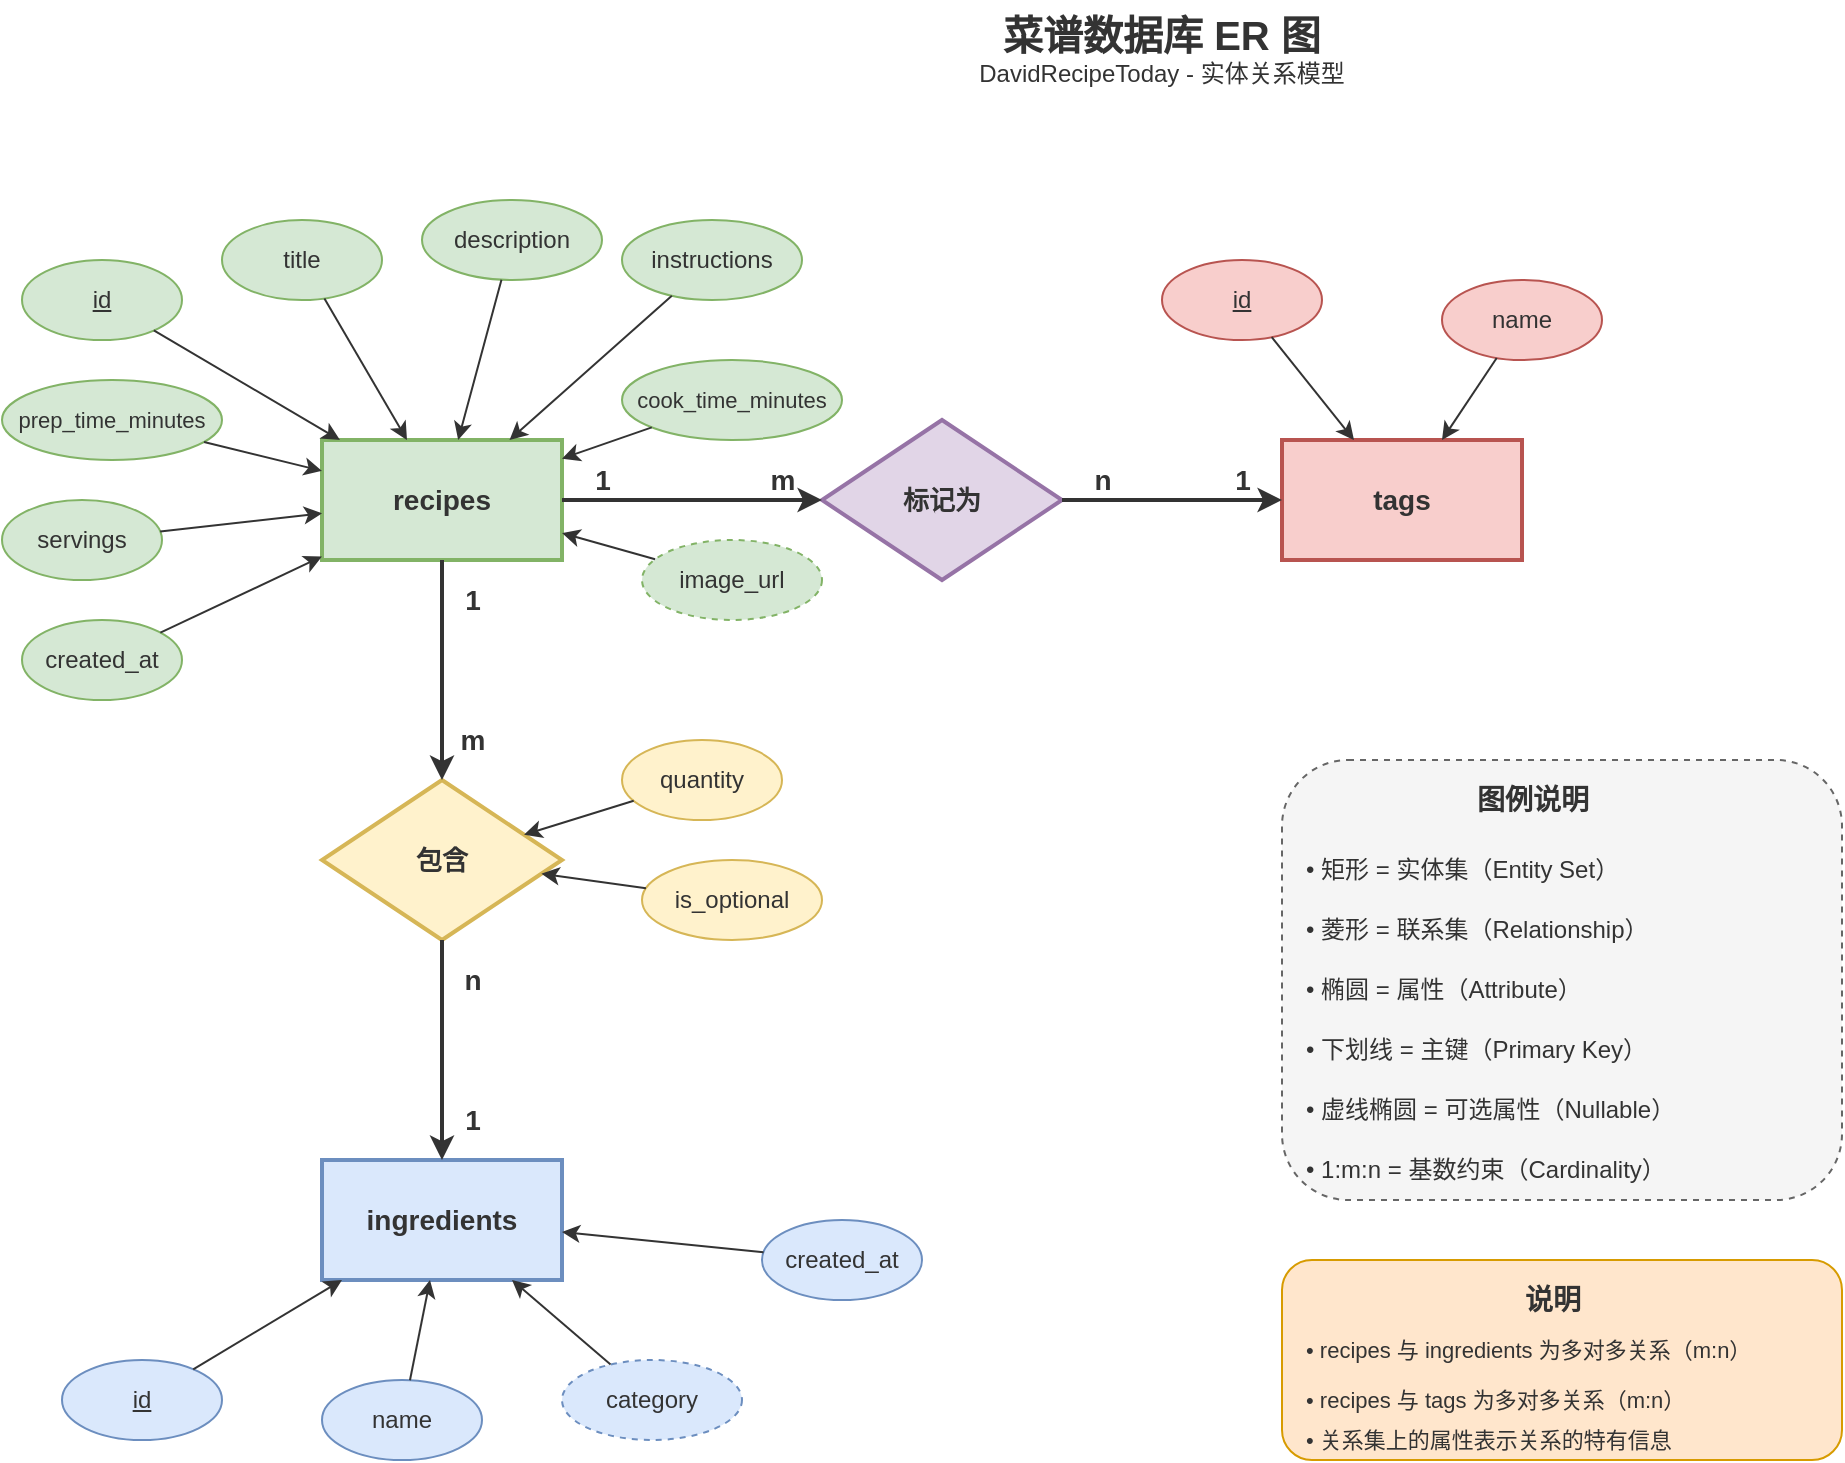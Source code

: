 <mxfile version="28.2.5">
  <diagram name="Database ER Diagram" id="recipe-database-erd">
    <mxGraphModel dx="1106" dy="762" grid="0" gridSize="10" guides="1" tooltips="1" connect="1" arrows="1" fold="1" page="0" pageScale="1" pageWidth="1400" pageHeight="900" background="#ffffff" math="0" shadow="0">
      <root>
        <mxCell id="0" />
        <mxCell id="1" parent="0" />
        <mxCell id="diagram_title" value="&lt;b&gt;&lt;font style=&quot;font-size: 20px;&quot;&gt;菜谱数据库 ER 图&lt;/font&gt;&lt;/b&gt;&lt;br&gt;&lt;font style=&quot;font-size: 12px;&quot;&gt;DavidRecipeToday - 实体关系模型&lt;/font&gt;" style="text;html=1;strokeColor=none;fillColor=none;align=center;verticalAlign=middle;whiteSpace=wrap;rounded=0;fontColor=#333333;" parent="1" vertex="1">
          <mxGeometry x="520" y="20" width="360" height="50" as="geometry" />
        </mxCell>
        <mxCell id="recipes_entity" value="&lt;b&gt;recipes&lt;/b&gt;" style="whiteSpace=wrap;html=1;align=center;fontSize=14;fillColor=#d5e8d4;strokeColor=#82b366;strokeWidth=2;fontColor=#333333;" parent="1" vertex="1">
          <mxGeometry x="280" y="240" width="120" height="60" as="geometry" />
        </mxCell>
        <mxCell id="recipes_id" value="&lt;u&gt;id&lt;/u&gt;" style="ellipse;whiteSpace=wrap;html=1;align=center;fontSize=12;fillColor=#d5e8d4;strokeColor=#82b366;fontColor=#333333;" parent="1" vertex="1">
          <mxGeometry x="130" y="150" width="80" height="40" as="geometry" />
        </mxCell>
        <mxCell id="recipes_title" value="title" style="ellipse;whiteSpace=wrap;html=1;align=center;fontSize=12;fillColor=#d5e8d4;strokeColor=#82b366;fontColor=#333333;" parent="1" vertex="1">
          <mxGeometry x="230" y="130" width="80" height="40" as="geometry" />
        </mxCell>
        <mxCell id="recipes_description" value="description" style="ellipse;whiteSpace=wrap;html=1;align=center;fontSize=12;fillColor=#d5e8d4;strokeColor=#82b366;fontColor=#333333;" parent="1" vertex="1">
          <mxGeometry x="330" y="120" width="90" height="40" as="geometry" />
        </mxCell>
        <mxCell id="recipes_instructions" value="instructions" style="ellipse;whiteSpace=wrap;html=1;align=center;fontSize=12;fillColor=#d5e8d4;strokeColor=#82b366;fontColor=#333333;" parent="1" vertex="1">
          <mxGeometry x="430" y="130" width="90" height="40" as="geometry" />
        </mxCell>
        <mxCell id="recipes_prep_time" value="prep_time_minutes" style="ellipse;whiteSpace=wrap;html=1;align=center;fontSize=11;fillColor=#d5e8d4;strokeColor=#82b366;fontColor=#333333;" parent="1" vertex="1">
          <mxGeometry x="120" y="210" width="110" height="40" as="geometry" />
        </mxCell>
        <mxCell id="recipes_cook_time" value="cook_time_minutes" style="ellipse;whiteSpace=wrap;html=1;align=center;fontSize=11;fillColor=#d5e8d4;strokeColor=#82b366;fontColor=#333333;" parent="1" vertex="1">
          <mxGeometry x="430" y="200" width="110" height="40" as="geometry" />
        </mxCell>
        <mxCell id="recipes_servings" value="servings" style="ellipse;whiteSpace=wrap;html=1;align=center;fontSize=12;fillColor=#d5e8d4;strokeColor=#82b366;fontColor=#333333;" parent="1" vertex="1">
          <mxGeometry x="120" y="270" width="80" height="40" as="geometry" />
        </mxCell>
        <mxCell id="recipes_image_url" value="image_url" style="ellipse;whiteSpace=wrap;html=1;align=center;fontSize=12;dashed=1;fillColor=#d5e8d4;strokeColor=#82b366;fontColor=#333333;" parent="1" vertex="1">
          <mxGeometry x="440" y="290" width="90" height="40" as="geometry" />
        </mxCell>
        <mxCell id="recipes_created_at" value="created_at" style="ellipse;whiteSpace=wrap;html=1;align=center;fontSize=12;fillColor=#d5e8d4;strokeColor=#82b366;fontColor=#333333;" parent="1" vertex="1">
          <mxGeometry x="130" y="330" width="80" height="40" as="geometry" />
        </mxCell>
        <mxCell id="edge_recipes_id" style="fontColor=#333333;strokeColor=#333333;" parent="1" source="recipes_id" target="recipes_entity" edge="1">
          <mxGeometry relative="1" as="geometry" />
        </mxCell>
        <mxCell id="edge_recipes_title" style="fontColor=#333333;strokeColor=#333333;" parent="1" source="recipes_title" target="recipes_entity" edge="1">
          <mxGeometry relative="1" as="geometry" />
        </mxCell>
        <mxCell id="edge_recipes_description" style="fontColor=#333333;strokeColor=#333333;" parent="1" source="recipes_description" target="recipes_entity" edge="1">
          <mxGeometry relative="1" as="geometry" />
        </mxCell>
        <mxCell id="edge_recipes_instructions" style="fontColor=#333333;strokeColor=#333333;" parent="1" source="recipes_instructions" target="recipes_entity" edge="1">
          <mxGeometry relative="1" as="geometry" />
        </mxCell>
        <mxCell id="edge_recipes_prep_time" style="fontColor=#333333;strokeColor=#333333;" parent="1" source="recipes_prep_time" target="recipes_entity" edge="1">
          <mxGeometry relative="1" as="geometry" />
        </mxCell>
        <mxCell id="edge_recipes_cook_time" style="fontColor=#333333;strokeColor=#333333;" parent="1" source="recipes_cook_time" target="recipes_entity" edge="1">
          <mxGeometry relative="1" as="geometry" />
        </mxCell>
        <mxCell id="edge_recipes_servings" style="fontColor=#333333;strokeColor=#333333;" parent="1" source="recipes_servings" target="recipes_entity" edge="1">
          <mxGeometry relative="1" as="geometry" />
        </mxCell>
        <mxCell id="edge_recipes_image_url" style="fontColor=#333333;strokeColor=#333333;" parent="1" source="recipes_image_url" target="recipes_entity" edge="1">
          <mxGeometry relative="1" as="geometry" />
        </mxCell>
        <mxCell id="edge_recipes_created_at" style="fontColor=#333333;strokeColor=#333333;" parent="1" source="recipes_created_at" target="recipes_entity" edge="1">
          <mxGeometry relative="1" as="geometry" />
        </mxCell>
        <mxCell id="ingredients_entity" value="&lt;b&gt;ingredients&lt;/b&gt;" style="whiteSpace=wrap;html=1;align=center;fontSize=14;fillColor=#dae8fc;strokeColor=#6c8ebf;strokeWidth=2;fontColor=#333333;" parent="1" vertex="1">
          <mxGeometry x="280" y="600" width="120" height="60" as="geometry" />
        </mxCell>
        <mxCell id="ingredients_id" value="&lt;u&gt;id&lt;/u&gt;" style="ellipse;whiteSpace=wrap;html=1;align=center;fontSize=12;fillColor=#dae8fc;strokeColor=#6c8ebf;fontColor=#333333;" parent="1" vertex="1">
          <mxGeometry x="150" y="700" width="80" height="40" as="geometry" />
        </mxCell>
        <mxCell id="ingredients_name" value="name" style="ellipse;whiteSpace=wrap;html=1;align=center;fontSize=12;fillColor=#dae8fc;strokeColor=#6c8ebf;fontColor=#333333;" parent="1" vertex="1">
          <mxGeometry x="280" y="710" width="80" height="40" as="geometry" />
        </mxCell>
        <mxCell id="ingredients_category" value="category" style="ellipse;whiteSpace=wrap;html=1;align=center;fontSize=12;dashed=1;fillColor=#dae8fc;strokeColor=#6c8ebf;fontColor=#333333;" parent="1" vertex="1">
          <mxGeometry x="400" y="700" width="90" height="40" as="geometry" />
        </mxCell>
        <mxCell id="ingredients_created_at" value="created_at" style="ellipse;whiteSpace=wrap;html=1;align=center;fontSize=12;fillColor=#dae8fc;strokeColor=#6c8ebf;fontColor=#333333;" parent="1" vertex="1">
          <mxGeometry x="500" y="630" width="80" height="40" as="geometry" />
        </mxCell>
        <mxCell id="edge_ingredients_id" style="fontColor=#333333;strokeColor=#333333;" parent="1" source="ingredients_id" target="ingredients_entity" edge="1">
          <mxGeometry relative="1" as="geometry" />
        </mxCell>
        <mxCell id="edge_ingredients_name" style="fontColor=#333333;strokeColor=#333333;" parent="1" source="ingredients_name" target="ingredients_entity" edge="1">
          <mxGeometry relative="1" as="geometry" />
        </mxCell>
        <mxCell id="edge_ingredients_category" style="fontColor=#333333;strokeColor=#333333;" parent="1" source="ingredients_category" target="ingredients_entity" edge="1">
          <mxGeometry relative="1" as="geometry" />
        </mxCell>
        <mxCell id="edge_ingredients_created_at" style="fontColor=#333333;strokeColor=#333333;" parent="1" source="ingredients_created_at" target="ingredients_entity" edge="1">
          <mxGeometry relative="1" as="geometry" />
        </mxCell>
        <mxCell id="recipe_ingredients_rel" value="&lt;b&gt;包含&lt;/b&gt;" style="shape=rhombus;perimeter=rhombusPerimeter;whiteSpace=wrap;html=1;align=center;fontSize=13;fillColor=#fff2cc;strokeColor=#d6b656;strokeWidth=2;fontColor=#333333;" parent="1" vertex="1">
          <mxGeometry x="280" y="410" width="120" height="80" as="geometry" />
        </mxCell>
        <mxCell id="recipe_ingredients_quantity" value="quantity" style="ellipse;whiteSpace=wrap;html=1;align=center;fontSize=12;fillColor=#fff2cc;strokeColor=#d6b656;fontColor=#333333;" parent="1" vertex="1">
          <mxGeometry x="430" y="390" width="80" height="40" as="geometry" />
        </mxCell>
        <mxCell id="recipe_ingredients_optional" value="is_optional" style="ellipse;whiteSpace=wrap;html=1;align=center;fontSize=12;fillColor=#fff2cc;strokeColor=#d6b656;fontColor=#333333;" parent="1" vertex="1">
          <mxGeometry x="440" y="450" width="90" height="40" as="geometry" />
        </mxCell>
        <mxCell id="edge_ri_quantity" style="fontColor=#333333;strokeColor=#333333;" parent="1" source="recipe_ingredients_quantity" target="recipe_ingredients_rel" edge="1">
          <mxGeometry relative="1" as="geometry" />
        </mxCell>
        <mxCell id="edge_ri_optional" style="fontColor=#333333;strokeColor=#333333;" parent="1" source="recipe_ingredients_optional" target="recipe_ingredients_rel" edge="1">
          <mxGeometry relative="1" as="geometry" />
        </mxCell>
        <mxCell id="edge_recipes_to_ri" style="strokeWidth=2;fontColor=#333333;strokeColor=#333333;" parent="1" source="recipes_entity" target="recipe_ingredients_rel" edge="1">
          <mxGeometry relative="1" as="geometry" />
        </mxCell>
        <mxCell id="label_recipes_card_top" value="&lt;b&gt;1&lt;/b&gt;" style="text;html=1;align=center;verticalAlign=middle;resizable=0;points=[];autosize=1;fontSize=14;fontColor=#333333;" parent="1" vertex="1">
          <mxGeometry x="340" y="305" width="30" height="30" as="geometry" />
        </mxCell>
        <mxCell id="label_recipes_card_mid" value="&lt;b&gt;m&lt;/b&gt;" style="text;html=1;align=center;verticalAlign=middle;resizable=0;points=[];autosize=1;fontSize=14;fontColor=#333333;" parent="1" vertex="1">
          <mxGeometry x="340" y="375" width="30" height="30" as="geometry" />
        </mxCell>
        <mxCell id="edge_ri_to_ingredients" style="strokeWidth=2;fontColor=#333333;strokeColor=#333333;" parent="1" source="recipe_ingredients_rel" target="ingredients_entity" edge="1">
          <mxGeometry relative="1" as="geometry" />
        </mxCell>
        <mxCell id="label_ingredients_card_mid" value="&lt;b&gt;n&lt;/b&gt;" style="text;html=1;align=center;verticalAlign=middle;resizable=0;points=[];autosize=1;fontSize=14;fontColor=#333333;" parent="1" vertex="1">
          <mxGeometry x="340" y="495" width="30" height="30" as="geometry" />
        </mxCell>
        <mxCell id="label_ingredients_card_bottom" value="&lt;b&gt;1&lt;/b&gt;" style="text;html=1;align=center;verticalAlign=middle;resizable=0;points=[];autosize=1;fontSize=14;fontColor=#333333;" parent="1" vertex="1">
          <mxGeometry x="340" y="565" width="30" height="30" as="geometry" />
        </mxCell>
        <mxCell id="tags_entity" value="&lt;b&gt;tags&lt;/b&gt;" style="whiteSpace=wrap;html=1;align=center;fontSize=14;fillColor=#f8cecc;strokeColor=#b85450;strokeWidth=2;fontColor=#333333;" parent="1" vertex="1">
          <mxGeometry x="760" y="240" width="120" height="60" as="geometry" />
        </mxCell>
        <mxCell id="tags_id" value="&lt;u&gt;id&lt;/u&gt;" style="ellipse;whiteSpace=wrap;html=1;align=center;fontSize=12;fillColor=#f8cecc;strokeColor=#b85450;fontColor=#333333;" parent="1" vertex="1">
          <mxGeometry x="700" y="150" width="80" height="40" as="geometry" />
        </mxCell>
        <mxCell id="tags_name" value="name" style="ellipse;whiteSpace=wrap;html=1;align=center;fontSize=12;fillColor=#f8cecc;strokeColor=#b85450;fontColor=#333333;" parent="1" vertex="1">
          <mxGeometry x="840" y="160" width="80" height="40" as="geometry" />
        </mxCell>
        <mxCell id="edge_tags_id" style="fontColor=#333333;strokeColor=#333333;" parent="1" source="tags_id" target="tags_entity" edge="1">
          <mxGeometry relative="1" as="geometry" />
        </mxCell>
        <mxCell id="edge_tags_name" style="fontColor=#333333;strokeColor=#333333;" parent="1" source="tags_name" target="tags_entity" edge="1">
          <mxGeometry relative="1" as="geometry" />
        </mxCell>
        <mxCell id="recipe_tags_rel" value="&lt;b&gt;标记为&lt;/b&gt;" style="shape=rhombus;perimeter=rhombusPerimeter;whiteSpace=wrap;html=1;align=center;fontSize=13;fillColor=#e1d5e7;strokeColor=#9673a6;strokeWidth=2;fontColor=#333333;" parent="1" vertex="1">
          <mxGeometry x="530" y="230" width="120" height="80" as="geometry" />
        </mxCell>
        <mxCell id="edge_recipes_to_tags" style="strokeWidth=2;fontColor=#333333;strokeColor=#333333;" parent="1" source="recipes_entity" target="recipe_tags_rel" edge="1">
          <mxGeometry relative="1" as="geometry" />
        </mxCell>
        <mxCell id="label_recipes_tags_left" value="&lt;b&gt;1&lt;/b&gt;" style="text;html=1;align=center;verticalAlign=middle;resizable=0;points=[];autosize=1;fontSize=14;fontColor=#333333;" parent="1" vertex="1">
          <mxGeometry x="405" y="245" width="30" height="30" as="geometry" />
        </mxCell>
        <mxCell id="label_recipes_tags_mid" value="&lt;b&gt;m&lt;/b&gt;" style="text;html=1;align=center;verticalAlign=middle;resizable=0;points=[];autosize=1;fontSize=14;fontColor=#333333;" parent="1" vertex="1">
          <mxGeometry x="495" y="245" width="30" height="30" as="geometry" />
        </mxCell>
        <mxCell id="edge_tags_rel_to_tags" style="strokeWidth=2;fontColor=#333333;strokeColor=#333333;" parent="1" source="recipe_tags_rel" target="tags_entity" edge="1">
          <mxGeometry relative="1" as="geometry" />
        </mxCell>
        <mxCell id="label_tags_mid" value="&lt;b&gt;n&lt;/b&gt;" style="text;html=1;align=center;verticalAlign=middle;resizable=0;points=[];autosize=1;fontSize=14;fontColor=#333333;" parent="1" vertex="1">
          <mxGeometry x="655" y="245" width="30" height="30" as="geometry" />
        </mxCell>
        <mxCell id="label_tags_right" value="&lt;b&gt;1&lt;/b&gt;" style="text;html=1;align=center;verticalAlign=middle;resizable=0;points=[];autosize=1;fontSize=14;fontColor=#333333;" parent="1" vertex="1">
          <mxGeometry x="725" y="245" width="30" height="30" as="geometry" />
        </mxCell>
        <mxCell id="legend_box" value="" style="rounded=1;whiteSpace=wrap;html=1;fillColor=#f5f5f5;strokeColor=#666666;fontColor=#333333;dashed=1;align=left;verticalAlign=top;" parent="1" vertex="1">
          <mxGeometry x="760" y="400" width="280" height="220" as="geometry" />
        </mxCell>
        <mxCell id="legend_title" value="&lt;b&gt;图例说明&lt;/b&gt;" style="text;html=1;align=center;verticalAlign=middle;resizable=0;points=[];autosize=1;fontSize=14;fontStyle=1;fontColor=#333333;" parent="1" vertex="1">
          <mxGeometry x="840" y="405" width="90" height="30" as="geometry" />
        </mxCell>
        <mxCell id="legend_1" value="• 矩形 = 实体集（Entity Set）" style="text;html=1;align=left;verticalAlign=middle;resizable=0;points=[];autosize=1;fontSize=12;fontColor=#333333;" parent="1" vertex="1">
          <mxGeometry x="770" y="440" width="220" height="30" as="geometry" />
        </mxCell>
        <mxCell id="legend_2" value="• 菱形 = 联系集（Relationship）" style="text;html=1;align=left;verticalAlign=middle;resizable=0;points=[];autosize=1;fontSize=12;fontColor=#333333;" parent="1" vertex="1">
          <mxGeometry x="770" y="470" width="230" height="30" as="geometry" />
        </mxCell>
        <mxCell id="legend_3" value="• 椭圆 = 属性（Attribute）" style="text;html=1;align=left;verticalAlign=middle;resizable=0;points=[];autosize=1;fontSize=12;fontColor=#333333;" parent="1" vertex="1">
          <mxGeometry x="770" y="500" width="210" height="30" as="geometry" />
        </mxCell>
        <mxCell id="legend_4" value="• 下划线 = 主键（Primary Key）" style="text;html=1;align=left;verticalAlign=middle;resizable=0;points=[];autosize=1;fontSize=12;fontColor=#333333;" parent="1" vertex="1">
          <mxGeometry x="770" y="530" width="240" height="30" as="geometry" />
        </mxCell>
        <mxCell id="legend_5" value="• 虚线椭圆 = 可选属性（Nullable）" style="text;html=1;align=left;verticalAlign=middle;resizable=0;points=[];autosize=1;fontSize=12;fontColor=#333333;" parent="1" vertex="1">
          <mxGeometry x="770" y="560" width="250" height="30" as="geometry" />
        </mxCell>
        <mxCell id="legend_6" value="• 1:m:n = 基数约束（Cardinality）" style="text;html=1;align=left;verticalAlign=middle;resizable=0;points=[];autosize=1;fontSize=12;fontColor=#333333;" parent="1" vertex="1">
          <mxGeometry x="770" y="590" width="250" height="30" as="geometry" />
        </mxCell>
        <mxCell id="notes_box" value="" style="rounded=1;whiteSpace=wrap;html=1;fillColor=#ffe6cc;strokeColor=#d79b00;align=left;verticalAlign=top;fontColor=#333333;" parent="1" vertex="1">
          <mxGeometry x="760" y="650" width="280" height="100" as="geometry" />
        </mxCell>
        <mxCell id="notes_title" value="&lt;b&gt;说明&lt;/b&gt;" style="text;html=1;align=center;verticalAlign=middle;resizable=0;points=[];autosize=1;fontSize=14;fontStyle=1;fontColor=#333333;" parent="1" vertex="1">
          <mxGeometry x="865" y="655" width="60" height="30" as="geometry" />
        </mxCell>
        <mxCell id="notes_1" value="• recipes 与 ingredients 为多对多关系（m:n）" style="text;html=1;align=left;verticalAlign=middle;resizable=0;points=[];autosize=1;fontSize=11;fontColor=#333333;" parent="1" vertex="1">
          <mxGeometry x="770" y="685" width="270" height="20" as="geometry" />
        </mxCell>
        <mxCell id="notes_2" value="• recipes 与 tags 为多对多关系（m:n）" style="text;html=1;align=left;verticalAlign=middle;resizable=0;points=[];autosize=1;fontSize=11;fontColor=#333333;" parent="1" vertex="1">
          <mxGeometry x="770" y="710" width="260" height="20" as="geometry" />
        </mxCell>
        <mxCell id="notes_3" value="• 关系集上的属性表示关系的特有信息" style="text;html=1;align=left;verticalAlign=middle;resizable=0;points=[];autosize=1;fontSize=11;fontColor=#333333;" parent="1" vertex="1">
          <mxGeometry x="770" y="730" width="260" height="20" as="geometry" />
        </mxCell>
      </root>
    </mxGraphModel>
  </diagram>
</mxfile>
